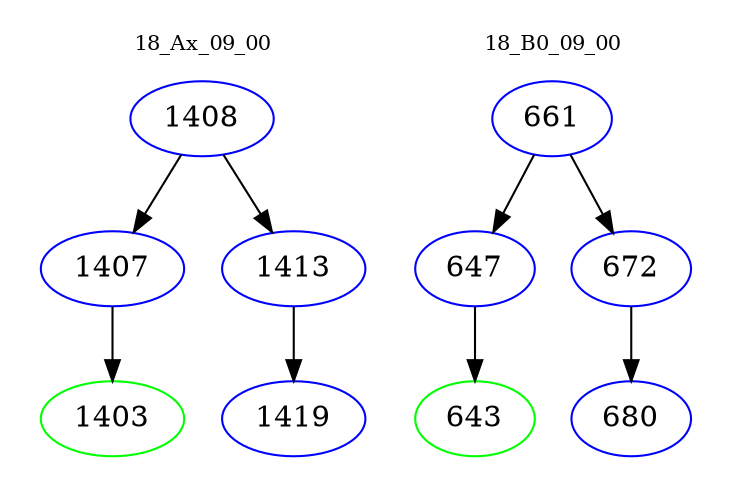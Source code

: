 digraph{
subgraph cluster_0 {
color = white
label = "18_Ax_09_00";
fontsize=10;
T0_1408 [label="1408", color="blue"]
T0_1408 -> T0_1407 [color="black"]
T0_1407 [label="1407", color="blue"]
T0_1407 -> T0_1403 [color="black"]
T0_1403 [label="1403", color="green"]
T0_1408 -> T0_1413 [color="black"]
T0_1413 [label="1413", color="blue"]
T0_1413 -> T0_1419 [color="black"]
T0_1419 [label="1419", color="blue"]
}
subgraph cluster_1 {
color = white
label = "18_B0_09_00";
fontsize=10;
T1_661 [label="661", color="blue"]
T1_661 -> T1_647 [color="black"]
T1_647 [label="647", color="blue"]
T1_647 -> T1_643 [color="black"]
T1_643 [label="643", color="green"]
T1_661 -> T1_672 [color="black"]
T1_672 [label="672", color="blue"]
T1_672 -> T1_680 [color="black"]
T1_680 [label="680", color="blue"]
}
}

